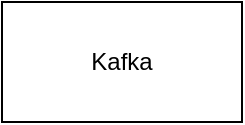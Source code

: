 <mxfile version="24.7.13">
  <diagram name="第 1 页" id="gDm6GMBa6TNTn3TDPK2a">
    <mxGraphModel dx="1199" dy="835" grid="0" gridSize="10" guides="1" tooltips="1" connect="1" arrows="1" fold="1" page="0" pageScale="1" pageWidth="827" pageHeight="1169" math="0" shadow="0">
      <root>
        <mxCell id="0" />
        <mxCell id="1" parent="0" />
        <mxCell id="-vvpCeBqaWbM-THnjO_q-1" value="Kafka" style="rounded=0;whiteSpace=wrap;html=1;" vertex="1" parent="1">
          <mxGeometry x="43" y="7" width="120" height="60" as="geometry" />
        </mxCell>
      </root>
    </mxGraphModel>
  </diagram>
</mxfile>
